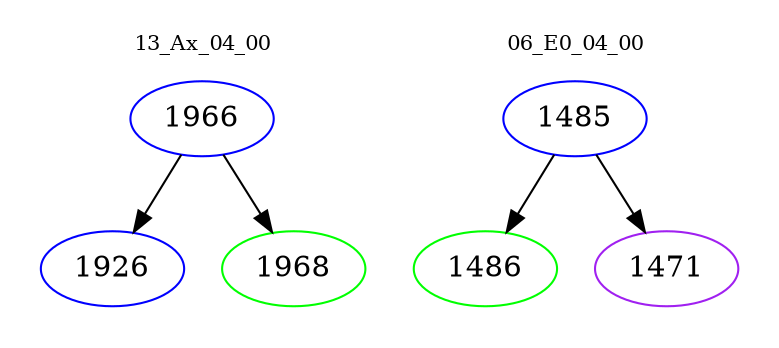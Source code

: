 digraph{
subgraph cluster_0 {
color = white
label = "13_Ax_04_00";
fontsize=10;
T0_1966 [label="1966", color="blue"]
T0_1966 -> T0_1926 [color="black"]
T0_1926 [label="1926", color="blue"]
T0_1966 -> T0_1968 [color="black"]
T0_1968 [label="1968", color="green"]
}
subgraph cluster_1 {
color = white
label = "06_E0_04_00";
fontsize=10;
T1_1485 [label="1485", color="blue"]
T1_1485 -> T1_1486 [color="black"]
T1_1486 [label="1486", color="green"]
T1_1485 -> T1_1471 [color="black"]
T1_1471 [label="1471", color="purple"]
}
}

